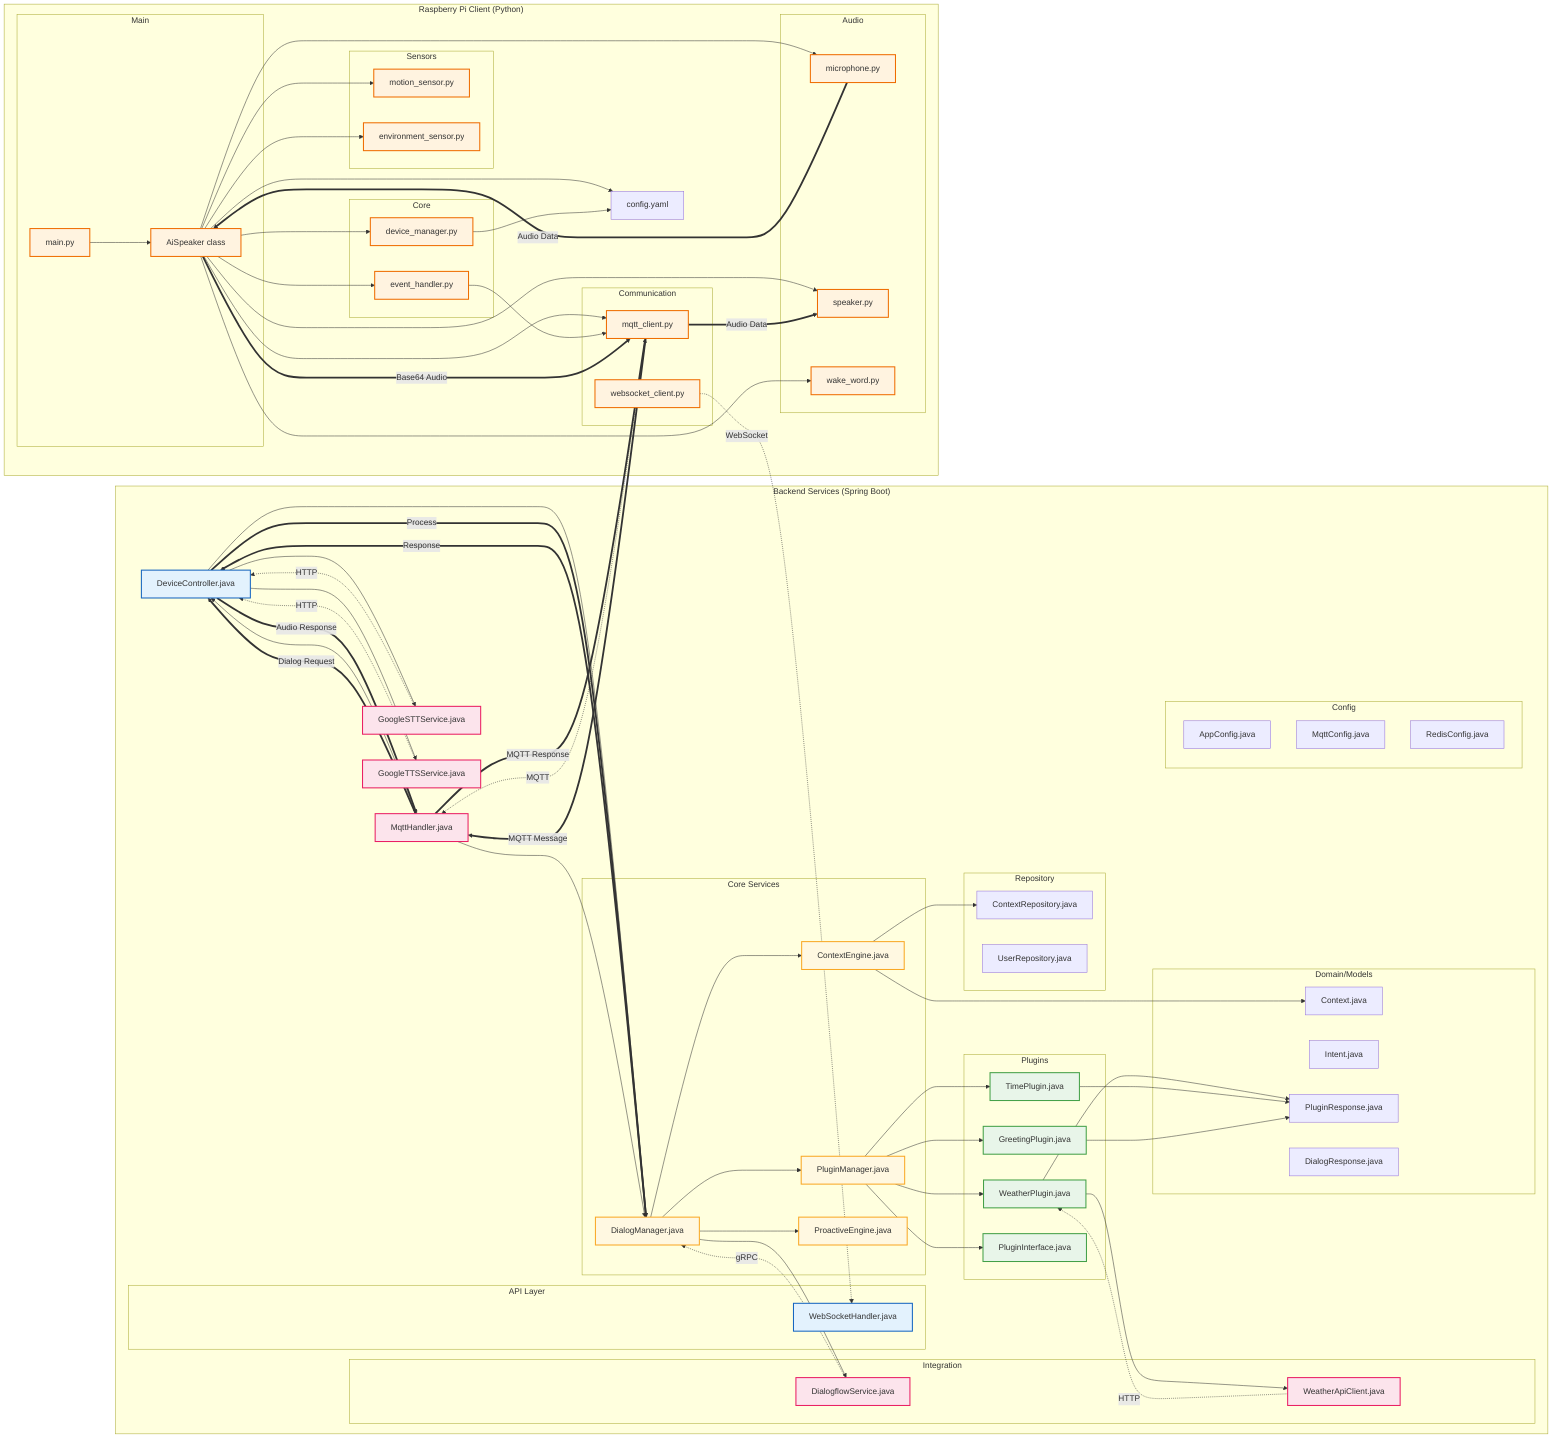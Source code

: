 graph LR
    %% Backend Java 파일 의존성
    subgraph "Backend Services (Spring Boot)"
        subgraph "API Layer"
            DC[DeviceController.java]
            WS[WebSocketHandler.java]
        end
        
        subgraph "Core Services"
            DM[DialogManager.java]
            CE[ContextEngine.java]
            PM[PluginManager.java]
            PE[ProactiveEngine.java]
        end
        
        subgraph "Plugins"
            WP[WeatherPlugin.java]
            TP[TimePlugin.java]
            GP[GreetingPlugin.java]
            PI[PluginInterface.java]
        end
        
        subgraph "Integration"
            DS[DialogflowService.java]
            GST[GoogleSTTService.java]
            GTT[GoogleTTSService.java]
            MH[MqttHandler.java]
            WAC[WeatherApiClient.java]
        end
        
        subgraph "Domain/Models"
            CTX[Context.java]
            INT[Intent.java]
            PR[PluginResponse.java]
            DR[DialogResponse.java]
        end
        
        subgraph "Repository"
            CR[ContextRepository.java]
            UR[UserRepository.java]
        end
        
        subgraph "Config"
            AC[AppConfig.java]
            MC[MqttConfig.java]
            RC[RedisConfig.java]
        end
    end
    
    %% Raspberry Pi Python 파일 의존성
    subgraph "Raspberry Pi Client (Python)"
        subgraph "Main"
            MA[main.py]
            AS[AiSpeaker class]
        end
        
        subgraph "Audio"
            MIC[microphone.py]
            SPK[speaker.py]
            WWD[wake_word.py]
        end
        
        subgraph "Sensors"
            MS[motion_sensor.py]
            ES[environment_sensor.py]
        end
        
        subgraph "Communication"
            MQC[mqtt_client.py]
            WSC[websocket_client.py]
        end
        
        subgraph "Core"
            DMA[device_manager.py]
            EH[event_handler.py]
        end
        
        CFG[config.yaml]
    end
    
    %% 파일 간 의존성 (실선)
    DC --> DM
    DC --> GST
    DC --> GTT
    
    DM --> CE
    DM --> PM
    DM --> DS
    DM --> PE
    
    CE --> CR
    CE --> CTX
    
    PM --> PI
    PM --> WP
    PM --> TP
    PM --> GP
    
    WP --> WAC
    WP --> PR
    TP --> PR
    GP --> PR
    
    MH --> DM
    MH --> DC
    
    MA --> AS
    AS --> MIC
    AS --> SPK
    AS --> WWD
    AS --> MS
    AS --> ES
    AS --> MQC
    AS --> DMA
    AS --> EH
    AS --> CFG
    
    EH --> MQC
    DMA --> CFG
    
    %% 서비스 간 통신 (점선)
    MQC -.MQTT.-> MH
    WSC -.WebSocket.-> WS
    GST -.HTTP.-> DC
    GTT -.HTTP.-> DC
    DS -.gRPC.-> DM
    WAC -.HTTP.-> WP
    
    %% 데이터 흐름 표시
    MIC ==>|Audio Data| AS
    AS ==>|Base64 Audio| MQC
    MQC ==>|MQTT Message| MH
    MH ==>|Dialog Request| DC
    DC ==>|Process| DM
    DM ==>|Response| DC
    DC ==>|Audio Response| MH
    MH ==>|MQTT Response| MQC
    MQC ==>|Audio Data| SPK
    
    %% 스타일
    classDef api fill:#e3f2fd,stroke:#1565c0,stroke-width:2px
    classDef core fill:#fff8e1,stroke:#f9a825,stroke-width:2px
    classDef plugin fill:#e8f5e9,stroke:#43a047,stroke-width:2px
    classDef integration fill:#fce4ec,stroke:#e91e63,stroke-width:2px
    classDef python fill:#fff3e0,stroke:#ef6c00,stroke-width:2px
    
    class DC,WS api
    class DM,CE,PM,PE core
    class WP,TP,GP,PI plugin
    class DS,GST,GTT,MH,WAC integration
    class MA,AS,MIC,SPK,WWD,MS,ES,MQC,WSC,DMA,EH python